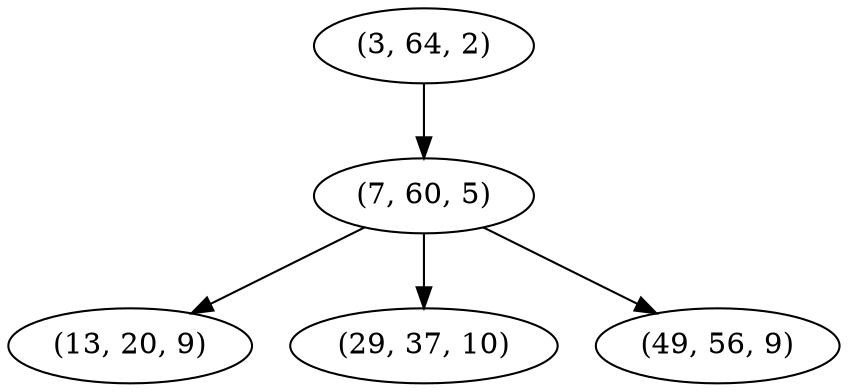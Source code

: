 digraph tree {
    "(3, 64, 2)";
    "(7, 60, 5)";
    "(13, 20, 9)";
    "(29, 37, 10)";
    "(49, 56, 9)";
    "(3, 64, 2)" -> "(7, 60, 5)";
    "(7, 60, 5)" -> "(13, 20, 9)";
    "(7, 60, 5)" -> "(29, 37, 10)";
    "(7, 60, 5)" -> "(49, 56, 9)";
}
